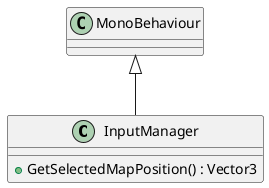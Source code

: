 @startuml
class InputManager {
    + GetSelectedMapPosition() : Vector3
}
MonoBehaviour <|-- InputManager
@enduml
